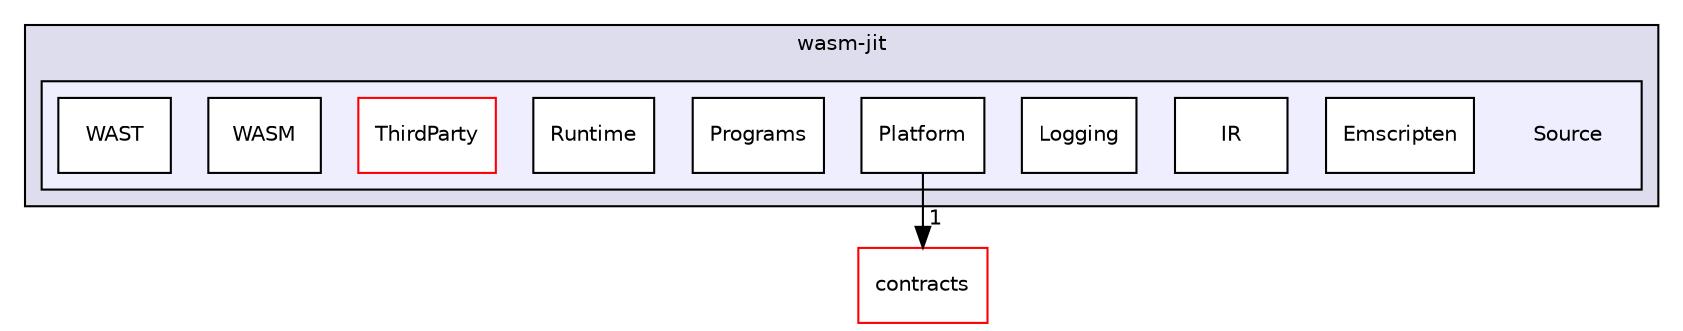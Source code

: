 digraph "libraries/wasm-jit/Source" {
  compound=true
  node [ fontsize="10", fontname="Helvetica"];
  edge [ labelfontsize="10", labelfontname="Helvetica"];
  subgraph clusterdir_b71a61cc67f472608e7deabc52691f74 {
    graph [ bgcolor="#ddddee", pencolor="black", label="wasm-jit" fontname="Helvetica", fontsize="10", URL="dir_b71a61cc67f472608e7deabc52691f74.html"]
  subgraph clusterdir_f3751462bfdf8cf305c98e30e6ed6331 {
    graph [ bgcolor="#eeeeff", pencolor="black", label="" URL="dir_f3751462bfdf8cf305c98e30e6ed6331.html"];
    dir_f3751462bfdf8cf305c98e30e6ed6331 [shape=plaintext label="Source"];
    dir_c4773e82d46ef60eeb39a000a425418a [shape=box label="Emscripten" color="black" fillcolor="white" style="filled" URL="dir_c4773e82d46ef60eeb39a000a425418a.html"];
    dir_095db8b6887bd0bab8f596df41efc968 [shape=box label="IR" color="black" fillcolor="white" style="filled" URL="dir_095db8b6887bd0bab8f596df41efc968.html"];
    dir_64845f8adc63b0375c3c58cf3a866d7b [shape=box label="Logging" color="black" fillcolor="white" style="filled" URL="dir_64845f8adc63b0375c3c58cf3a866d7b.html"];
    dir_7ad4f85b37d173c2b4962b4769912b1a [shape=box label="Platform" color="black" fillcolor="white" style="filled" URL="dir_7ad4f85b37d173c2b4962b4769912b1a.html"];
    dir_e36b2fd025bc3a77c2b06902703164c0 [shape=box label="Programs" color="black" fillcolor="white" style="filled" URL="dir_e36b2fd025bc3a77c2b06902703164c0.html"];
    dir_b2d6746d072d0d53e1c168e0524ea84f [shape=box label="Runtime" color="black" fillcolor="white" style="filled" URL="dir_b2d6746d072d0d53e1c168e0524ea84f.html"];
    dir_97249750ac5e9c7d59c9628bfff475e3 [shape=box label="ThirdParty" color="red" fillcolor="white" style="filled" URL="dir_97249750ac5e9c7d59c9628bfff475e3.html"];
    dir_6ed969195b77b3c0af30cfcda14d171c [shape=box label="WASM" color="black" fillcolor="white" style="filled" URL="dir_6ed969195b77b3c0af30cfcda14d171c.html"];
    dir_f500451f76fa680380dae2ade2bd100b [shape=box label="WAST" color="black" fillcolor="white" style="filled" URL="dir_f500451f76fa680380dae2ade2bd100b.html"];
  }
  }
  dir_ae9b15dd87e066e1908bbd90e8f38627 [shape=box label="contracts" fillcolor="white" style="filled" color="red" URL="dir_ae9b15dd87e066e1908bbd90e8f38627.html"];
  dir_7ad4f85b37d173c2b4962b4769912b1a->dir_ae9b15dd87e066e1908bbd90e8f38627 [headlabel="1", labeldistance=1.5 headhref="dir_001821_000000.html"];
}
